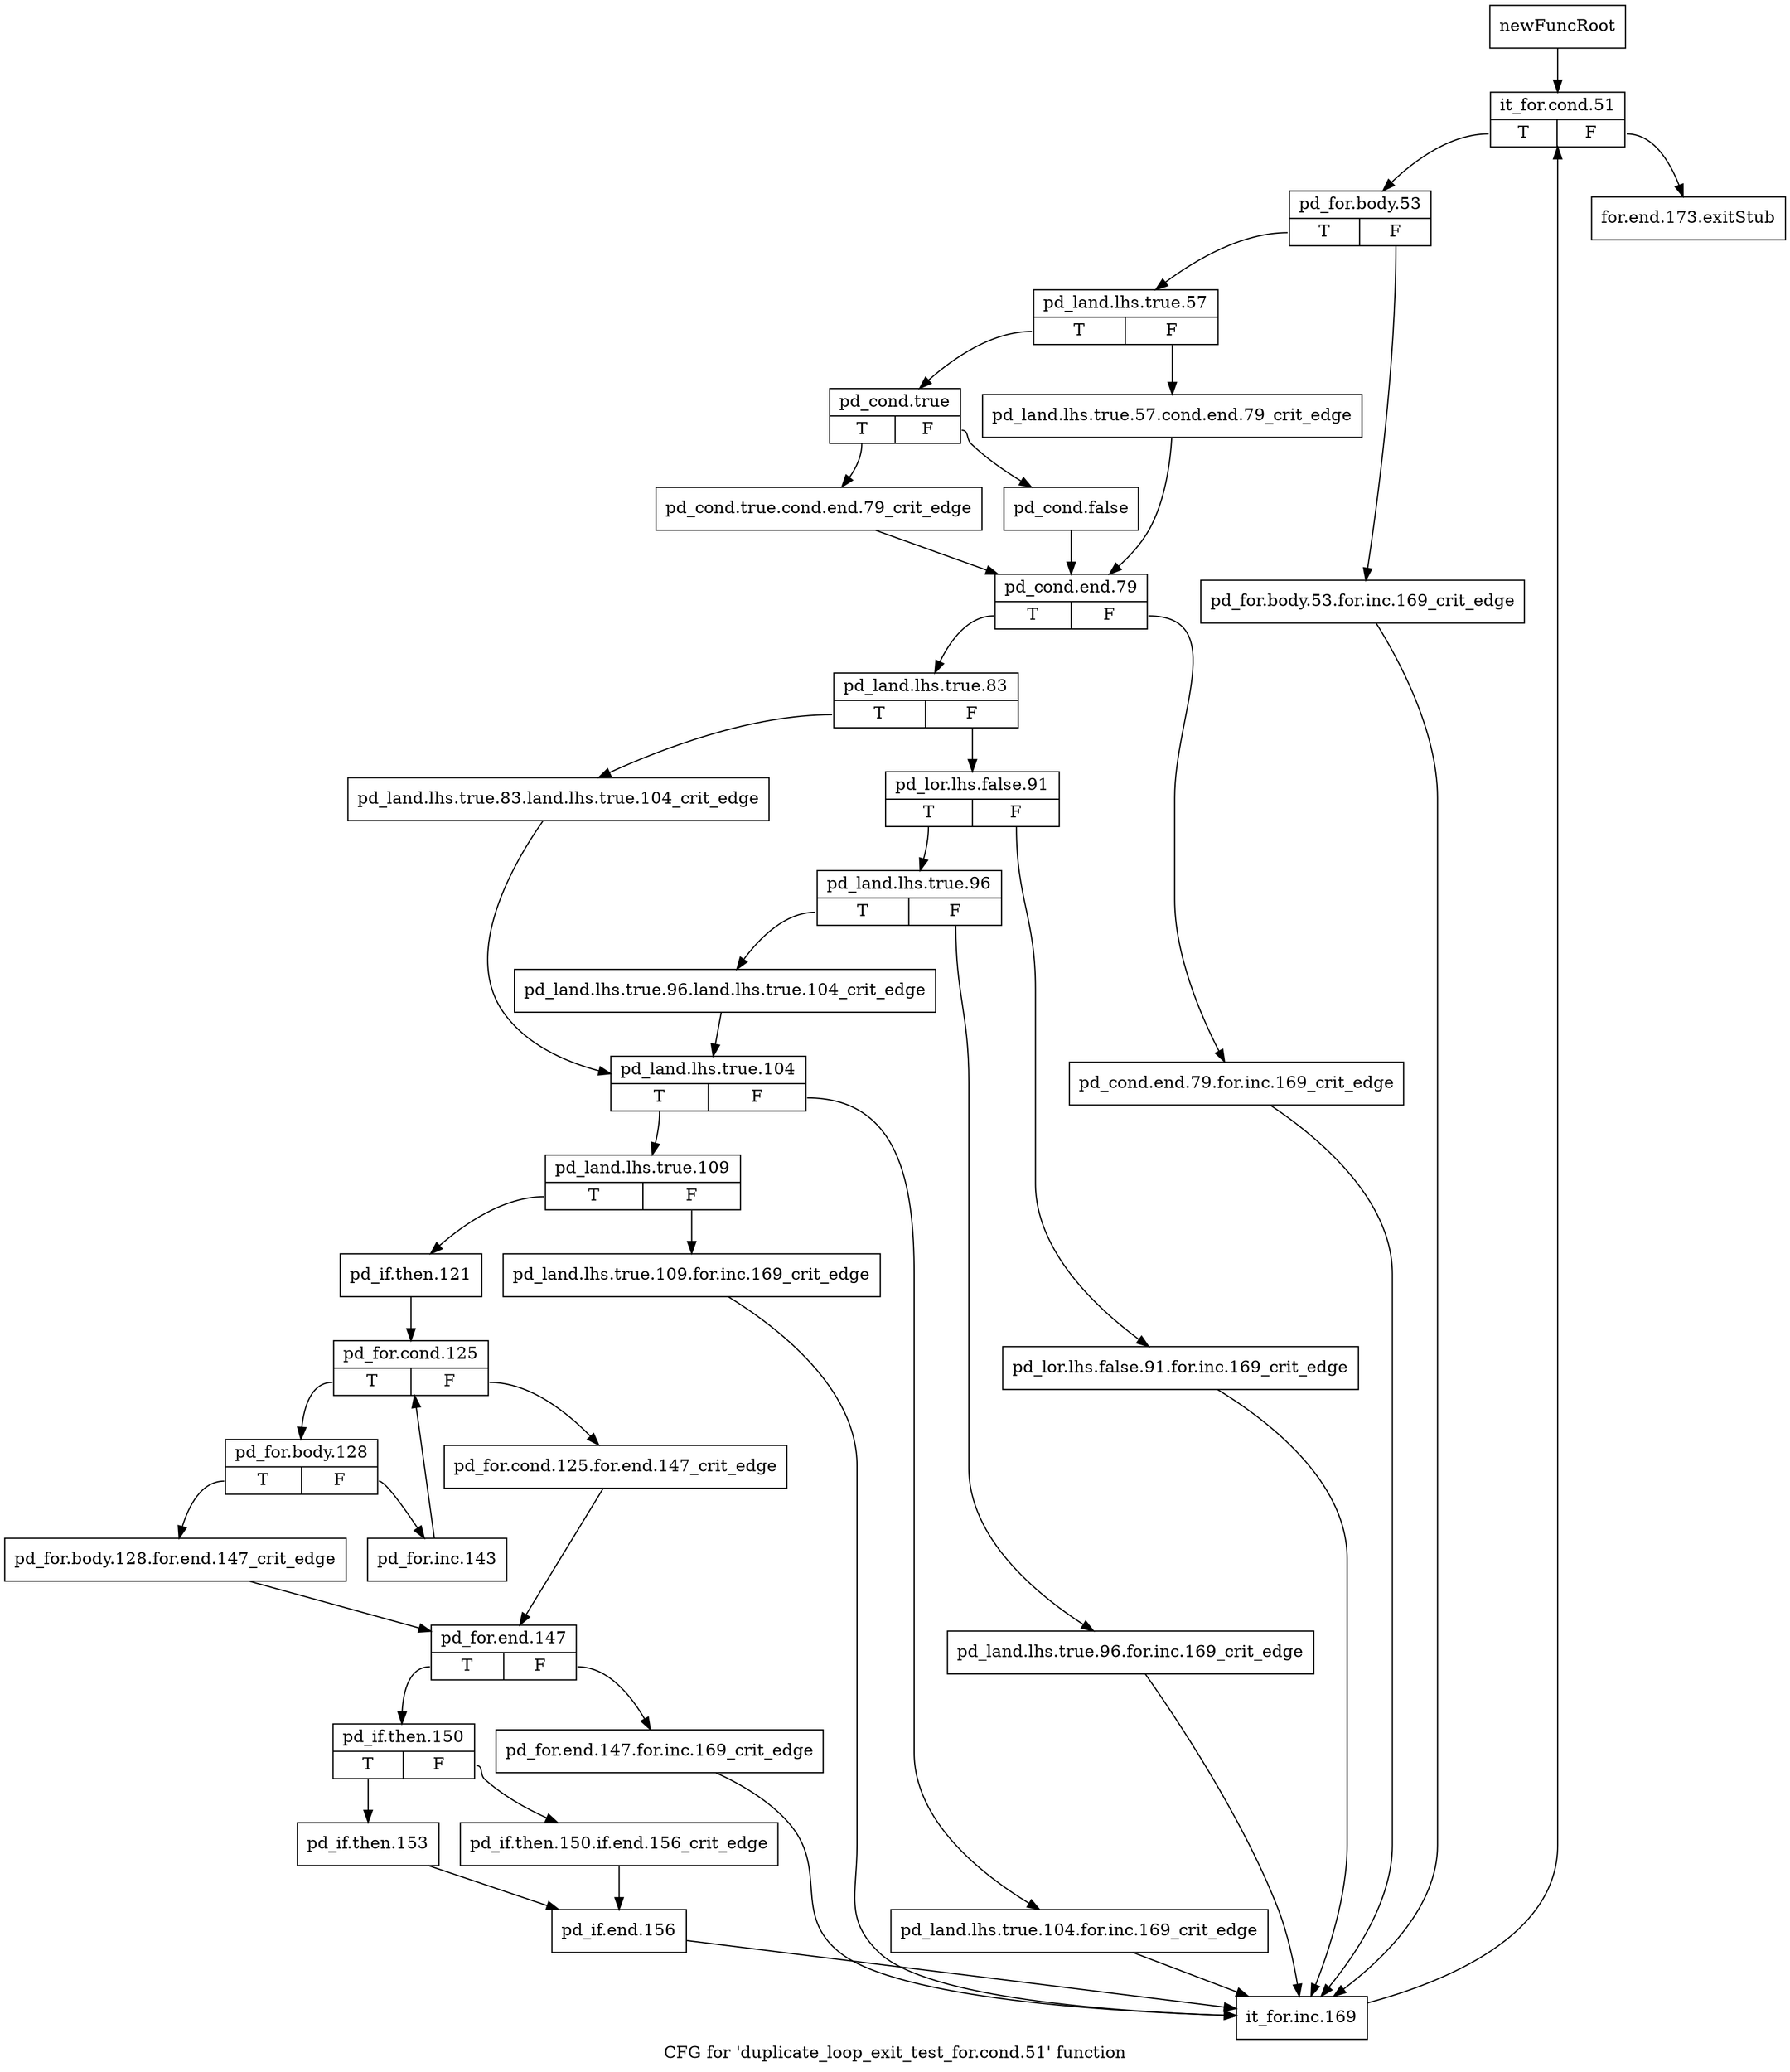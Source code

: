 digraph "CFG for 'duplicate_loop_exit_test_for.cond.51' function" {
	label="CFG for 'duplicate_loop_exit_test_for.cond.51' function";

	Node0xb390d90 [shape=record,label="{newFuncRoot}"];
	Node0xb390d90 -> Node0xb39b230;
	Node0xb39b1e0 [shape=record,label="{for.end.173.exitStub}"];
	Node0xb39b230 [shape=record,label="{it_for.cond.51|{<s0>T|<s1>F}}"];
	Node0xb39b230:s0 -> Node0xb39b280;
	Node0xb39b230:s1 -> Node0xb39b1e0;
	Node0xb39b280 [shape=record,label="{pd_for.body.53|{<s0>T|<s1>F}}"];
	Node0xb39b280:s0 -> Node0xb39b320;
	Node0xb39b280:s1 -> Node0xb39b2d0;
	Node0xb39b2d0 [shape=record,label="{pd_for.body.53.for.inc.169_crit_edge}"];
	Node0xb39b2d0 -> Node0xb39bc80;
	Node0xb39b320 [shape=record,label="{pd_land.lhs.true.57|{<s0>T|<s1>F}}"];
	Node0xb39b320:s0 -> Node0xb39b3c0;
	Node0xb39b320:s1 -> Node0xb39b370;
	Node0xb39b370 [shape=record,label="{pd_land.lhs.true.57.cond.end.79_crit_edge}"];
	Node0xb39b370 -> Node0xb39b4b0;
	Node0xb39b3c0 [shape=record,label="{pd_cond.true|{<s0>T|<s1>F}}"];
	Node0xb39b3c0:s0 -> Node0xb39b460;
	Node0xb39b3c0:s1 -> Node0xb39b410;
	Node0xb39b410 [shape=record,label="{pd_cond.false}"];
	Node0xb39b410 -> Node0xb39b4b0;
	Node0xb39b460 [shape=record,label="{pd_cond.true.cond.end.79_crit_edge}"];
	Node0xb39b460 -> Node0xb39b4b0;
	Node0xb39b4b0 [shape=record,label="{pd_cond.end.79|{<s0>T|<s1>F}}"];
	Node0xb39b4b0:s0 -> Node0xb39b550;
	Node0xb39b4b0:s1 -> Node0xb39b500;
	Node0xb39b500 [shape=record,label="{pd_cond.end.79.for.inc.169_crit_edge}"];
	Node0xb39b500 -> Node0xb39bc80;
	Node0xb39b550 [shape=record,label="{pd_land.lhs.true.83|{<s0>T|<s1>F}}"];
	Node0xb39b550:s0 -> Node0xb39b730;
	Node0xb39b550:s1 -> Node0xb39b5a0;
	Node0xb39b5a0 [shape=record,label="{pd_lor.lhs.false.91|{<s0>T|<s1>F}}"];
	Node0xb39b5a0:s0 -> Node0xb39b640;
	Node0xb39b5a0:s1 -> Node0xb39b5f0;
	Node0xb39b5f0 [shape=record,label="{pd_lor.lhs.false.91.for.inc.169_crit_edge}"];
	Node0xb39b5f0 -> Node0xb39bc80;
	Node0xb39b640 [shape=record,label="{pd_land.lhs.true.96|{<s0>T|<s1>F}}"];
	Node0xb39b640:s0 -> Node0xb39b6e0;
	Node0xb39b640:s1 -> Node0xb39b690;
	Node0xb39b690 [shape=record,label="{pd_land.lhs.true.96.for.inc.169_crit_edge}"];
	Node0xb39b690 -> Node0xb39bc80;
	Node0xb39b6e0 [shape=record,label="{pd_land.lhs.true.96.land.lhs.true.104_crit_edge}"];
	Node0xb39b6e0 -> Node0xb39b780;
	Node0xb39b730 [shape=record,label="{pd_land.lhs.true.83.land.lhs.true.104_crit_edge}"];
	Node0xb39b730 -> Node0xb39b780;
	Node0xb39b780 [shape=record,label="{pd_land.lhs.true.104|{<s0>T|<s1>F}}"];
	Node0xb39b780:s0 -> Node0xb39b820;
	Node0xb39b780:s1 -> Node0xb39b7d0;
	Node0xb39b7d0 [shape=record,label="{pd_land.lhs.true.104.for.inc.169_crit_edge}"];
	Node0xb39b7d0 -> Node0xb39bc80;
	Node0xb39b820 [shape=record,label="{pd_land.lhs.true.109|{<s0>T|<s1>F}}"];
	Node0xb39b820:s0 -> Node0xb39b8c0;
	Node0xb39b820:s1 -> Node0xb39b870;
	Node0xb39b870 [shape=record,label="{pd_land.lhs.true.109.for.inc.169_crit_edge}"];
	Node0xb39b870 -> Node0xb39bc80;
	Node0xb39b8c0 [shape=record,label="{pd_if.then.121}"];
	Node0xb39b8c0 -> Node0xb39b910;
	Node0xb39b910 [shape=record,label="{pd_for.cond.125|{<s0>T|<s1>F}}"];
	Node0xb39b910:s0 -> Node0xb39b9b0;
	Node0xb39b910:s1 -> Node0xb39b960;
	Node0xb39b960 [shape=record,label="{pd_for.cond.125.for.end.147_crit_edge}"];
	Node0xb39b960 -> Node0xb39baa0;
	Node0xb39b9b0 [shape=record,label="{pd_for.body.128|{<s0>T|<s1>F}}"];
	Node0xb39b9b0:s0 -> Node0xb39ba50;
	Node0xb39b9b0:s1 -> Node0xb39ba00;
	Node0xb39ba00 [shape=record,label="{pd_for.inc.143}"];
	Node0xb39ba00 -> Node0xb39b910;
	Node0xb39ba50 [shape=record,label="{pd_for.body.128.for.end.147_crit_edge}"];
	Node0xb39ba50 -> Node0xb39baa0;
	Node0xb39baa0 [shape=record,label="{pd_for.end.147|{<s0>T|<s1>F}}"];
	Node0xb39baa0:s0 -> Node0xb39bb40;
	Node0xb39baa0:s1 -> Node0xb39baf0;
	Node0xb39baf0 [shape=record,label="{pd_for.end.147.for.inc.169_crit_edge}"];
	Node0xb39baf0 -> Node0xb39bc80;
	Node0xb39bb40 [shape=record,label="{pd_if.then.150|{<s0>T|<s1>F}}"];
	Node0xb39bb40:s0 -> Node0xb39bbe0;
	Node0xb39bb40:s1 -> Node0xb39bb90;
	Node0xb39bb90 [shape=record,label="{pd_if.then.150.if.end.156_crit_edge}"];
	Node0xb39bb90 -> Node0xb39bc30;
	Node0xb39bbe0 [shape=record,label="{pd_if.then.153}"];
	Node0xb39bbe0 -> Node0xb39bc30;
	Node0xb39bc30 [shape=record,label="{pd_if.end.156}"];
	Node0xb39bc30 -> Node0xb39bc80;
	Node0xb39bc80 [shape=record,label="{it_for.inc.169}"];
	Node0xb39bc80 -> Node0xb39b230;
}
